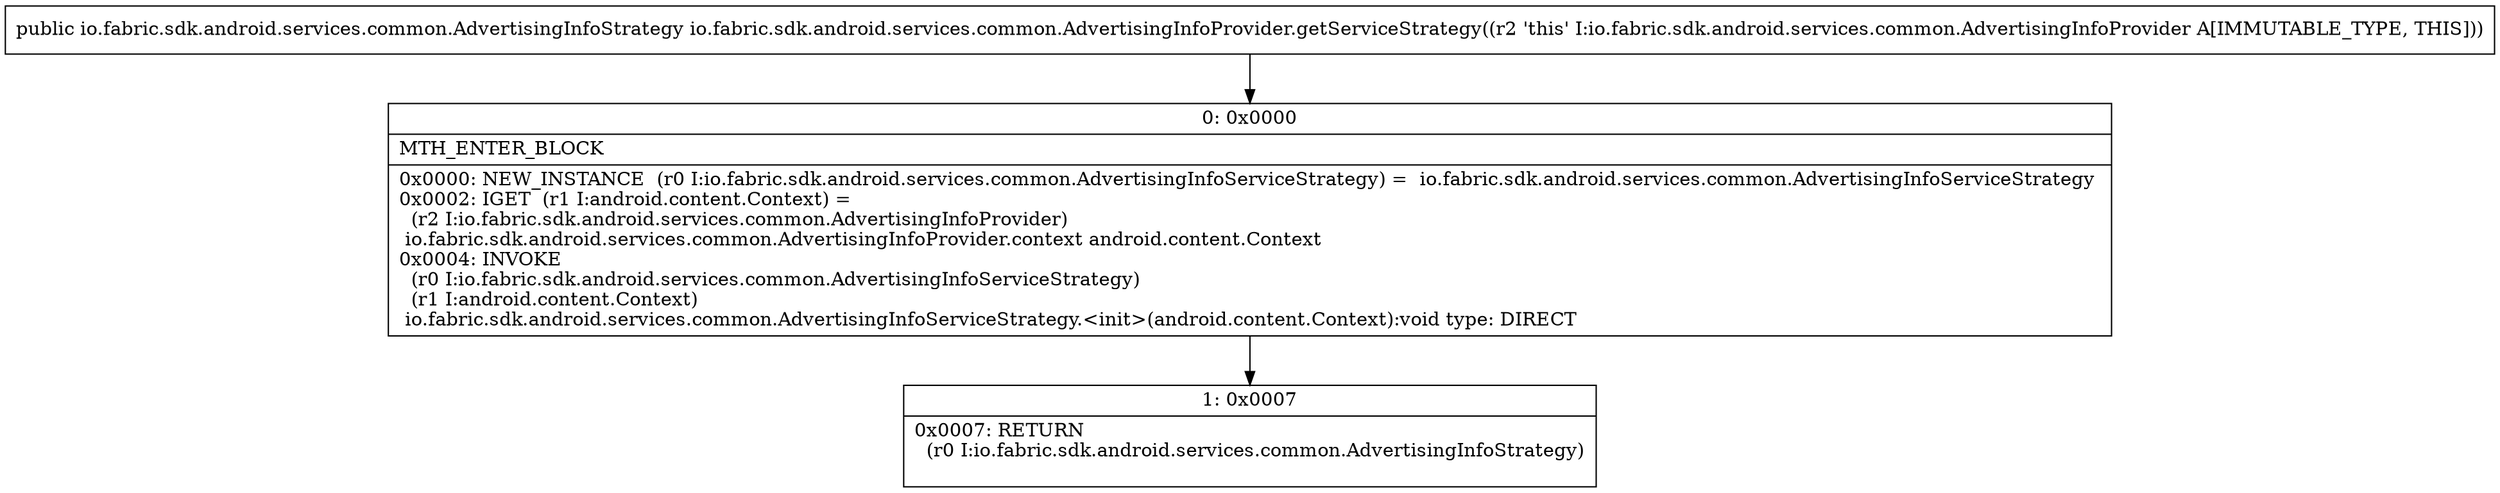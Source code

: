 digraph "CFG forio.fabric.sdk.android.services.common.AdvertisingInfoProvider.getServiceStrategy()Lio\/fabric\/sdk\/android\/services\/common\/AdvertisingInfoStrategy;" {
Node_0 [shape=record,label="{0\:\ 0x0000|MTH_ENTER_BLOCK\l|0x0000: NEW_INSTANCE  (r0 I:io.fabric.sdk.android.services.common.AdvertisingInfoServiceStrategy) =  io.fabric.sdk.android.services.common.AdvertisingInfoServiceStrategy \l0x0002: IGET  (r1 I:android.content.Context) = \l  (r2 I:io.fabric.sdk.android.services.common.AdvertisingInfoProvider)\l io.fabric.sdk.android.services.common.AdvertisingInfoProvider.context android.content.Context \l0x0004: INVOKE  \l  (r0 I:io.fabric.sdk.android.services.common.AdvertisingInfoServiceStrategy)\l  (r1 I:android.content.Context)\l io.fabric.sdk.android.services.common.AdvertisingInfoServiceStrategy.\<init\>(android.content.Context):void type: DIRECT \l}"];
Node_1 [shape=record,label="{1\:\ 0x0007|0x0007: RETURN  \l  (r0 I:io.fabric.sdk.android.services.common.AdvertisingInfoStrategy)\l \l}"];
MethodNode[shape=record,label="{public io.fabric.sdk.android.services.common.AdvertisingInfoStrategy io.fabric.sdk.android.services.common.AdvertisingInfoProvider.getServiceStrategy((r2 'this' I:io.fabric.sdk.android.services.common.AdvertisingInfoProvider A[IMMUTABLE_TYPE, THIS])) }"];
MethodNode -> Node_0;
Node_0 -> Node_1;
}

